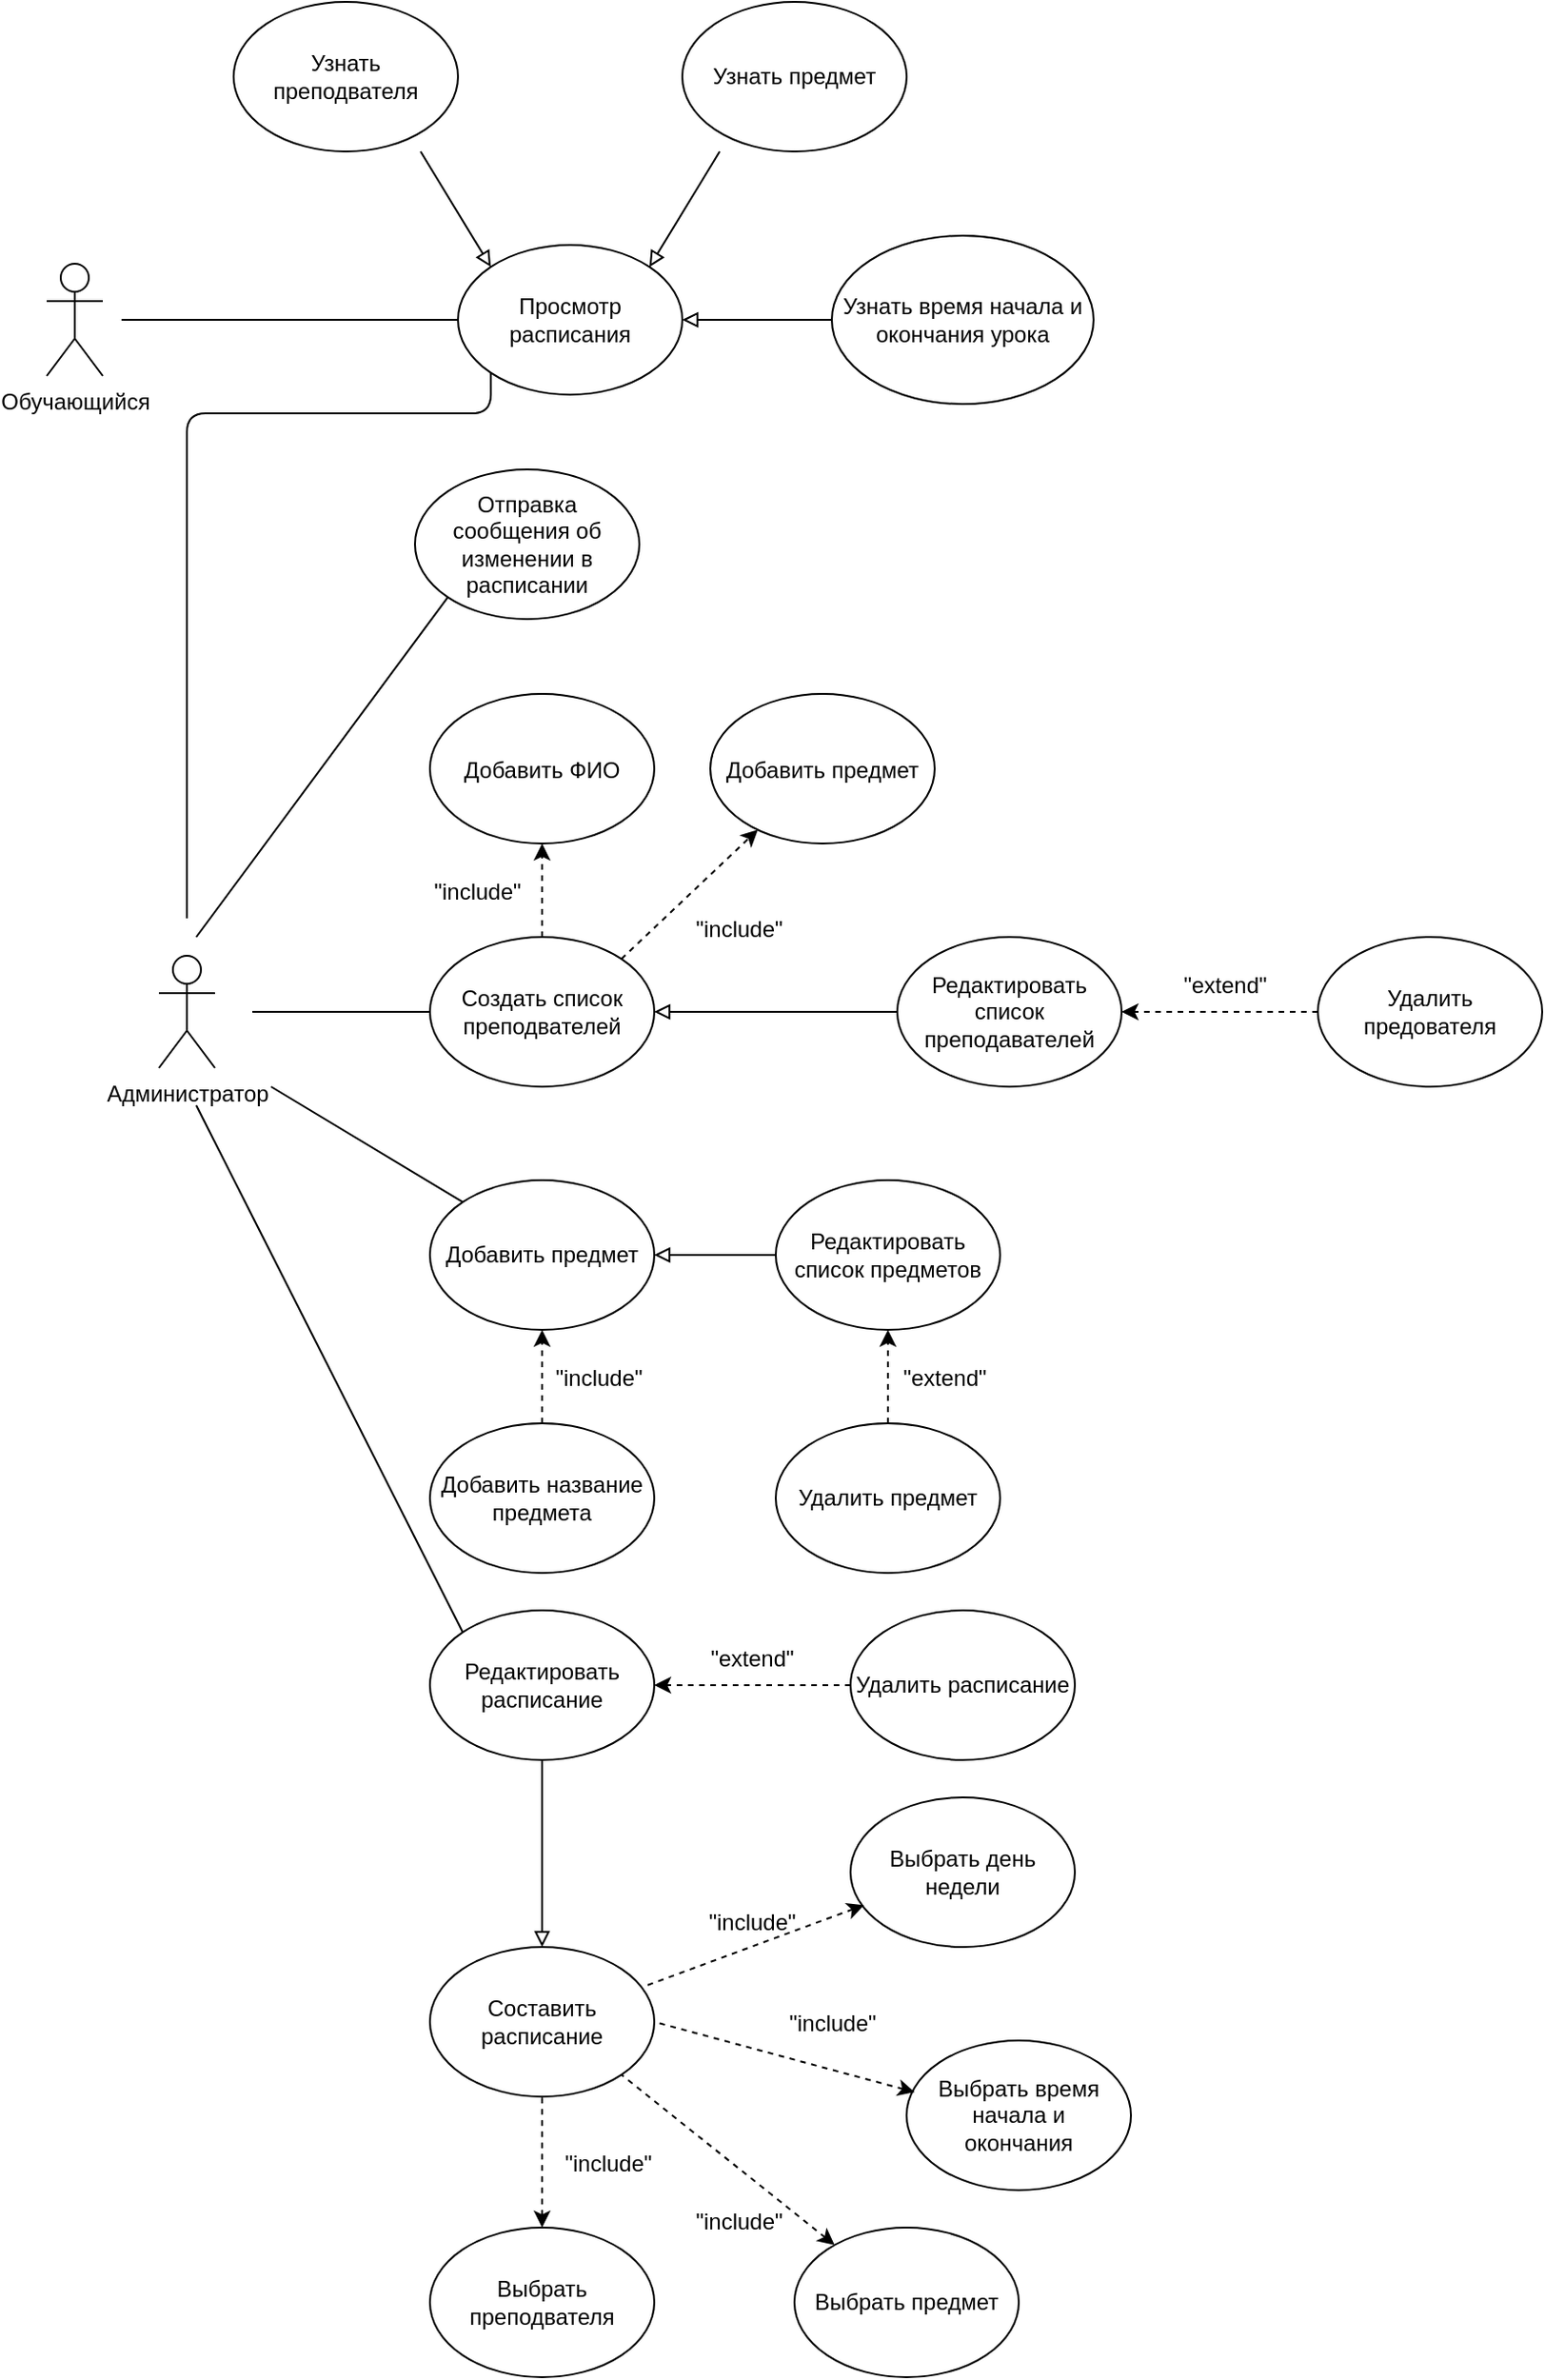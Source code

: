 <mxfile version="15.9.1" type="github">
  <diagram id="U9YUFdOewFuoNrLno5C7" name="Page-1">
    <mxGraphModel dx="1240" dy="1812" grid="1" gridSize="10" guides="1" tooltips="1" connect="1" arrows="1" fold="1" page="1" pageScale="1" pageWidth="827" pageHeight="1169" math="0" shadow="0">
      <root>
        <mxCell id="0" />
        <mxCell id="1" parent="0" />
        <mxCell id="TM5iR6sep-qzJjjhXm-r-1" value="Обучающийся" style="shape=umlActor;verticalLabelPosition=bottom;verticalAlign=top;html=1;outlineConnect=0;strokeWidth=1;" parent="1" vertex="1">
          <mxGeometry x="130" y="30" width="30" height="60" as="geometry" />
        </mxCell>
        <mxCell id="rDwhiOrbKTiJnj6Wi6EF-13" value="" style="edgeStyle=orthogonalEdgeStyle;rounded=1;orthogonalLoop=1;jettySize=auto;html=1;endArrow=none;endFill=0;entryX=0;entryY=1;entryDx=0;entryDy=0;" edge="1" parent="1" target="TM5iR6sep-qzJjjhXm-r-4">
          <mxGeometry relative="1" as="geometry">
            <mxPoint x="205" y="380" as="sourcePoint" />
            <mxPoint x="205" y="320" as="targetPoint" />
            <Array as="points">
              <mxPoint x="205" y="110" />
              <mxPoint x="368" y="110" />
            </Array>
          </mxGeometry>
        </mxCell>
        <mxCell id="TM5iR6sep-qzJjjhXm-r-2" value="Администратор" style="shape=umlActor;verticalLabelPosition=bottom;verticalAlign=top;html=1;outlineConnect=0;strokeWidth=1;" parent="1" vertex="1">
          <mxGeometry x="190" y="400" width="30" height="60" as="geometry" />
        </mxCell>
        <mxCell id="TM5iR6sep-qzJjjhXm-r-4" value="Просмотр расписания" style="ellipse;whiteSpace=wrap;html=1;strokeWidth=1;" parent="1" vertex="1">
          <mxGeometry x="350" y="20" width="120" height="80" as="geometry" />
        </mxCell>
        <mxCell id="TM5iR6sep-qzJjjhXm-r-10" value="Узнать преподвателя" style="ellipse;whiteSpace=wrap;html=1;strokeWidth=1;" parent="1" vertex="1">
          <mxGeometry x="230" y="-110" width="120" height="80" as="geometry" />
        </mxCell>
        <mxCell id="TM5iR6sep-qzJjjhXm-r-11" value="Узнать предмет" style="ellipse;whiteSpace=wrap;html=1;strokeWidth=1;" parent="1" vertex="1">
          <mxGeometry x="470" y="-110" width="120" height="80" as="geometry" />
        </mxCell>
        <mxCell id="TM5iR6sep-qzJjjhXm-r-12" value="" style="endArrow=block;html=1;rounded=0;endFill=0;entryX=1;entryY=0;entryDx=0;entryDy=0;strokeWidth=1;" parent="1" target="TM5iR6sep-qzJjjhXm-r-4" edge="1">
          <mxGeometry width="50" height="50" relative="1" as="geometry">
            <mxPoint x="490" y="-30" as="sourcePoint" />
            <mxPoint x="500.5" y="90" as="targetPoint" />
          </mxGeometry>
        </mxCell>
        <mxCell id="TM5iR6sep-qzJjjhXm-r-13" value="" style="endArrow=block;html=1;rounded=0;endFill=0;entryX=0;entryY=0;entryDx=0;entryDy=0;strokeWidth=1;" parent="1" target="TM5iR6sep-qzJjjhXm-r-4" edge="1">
          <mxGeometry width="50" height="50" relative="1" as="geometry">
            <mxPoint x="330" y="-30" as="sourcePoint" />
            <mxPoint x="399.996" y="110.004" as="targetPoint" />
          </mxGeometry>
        </mxCell>
        <mxCell id="TM5iR6sep-qzJjjhXm-r-15" value="Узнать время начала и окончания урока" style="ellipse;whiteSpace=wrap;html=1;strokeWidth=1;" parent="1" vertex="1">
          <mxGeometry x="550" y="15" width="140" height="90" as="geometry" />
        </mxCell>
        <mxCell id="TM5iR6sep-qzJjjhXm-r-16" value="" style="endArrow=block;html=1;rounded=0;endFill=0;entryX=1;entryY=0.5;entryDx=0;entryDy=0;strokeWidth=1;exitX=0;exitY=0.5;exitDx=0;exitDy=0;" parent="1" target="TM5iR6sep-qzJjjhXm-r-4" edge="1" source="TM5iR6sep-qzJjjhXm-r-15">
          <mxGeometry width="50" height="50" relative="1" as="geometry">
            <mxPoint x="280" y="60" as="sourcePoint" />
            <mxPoint x="377.574" y="98.284" as="targetPoint" />
          </mxGeometry>
        </mxCell>
        <mxCell id="TM5iR6sep-qzJjjhXm-r-17" value="" style="endArrow=none;html=1;strokeWidth=1;exitX=0;exitY=1;exitDx=0;exitDy=0;rounded=1;" parent="1" source="TM5iR6sep-qzJjjhXm-r-18" edge="1">
          <mxGeometry width="50" height="50" relative="1" as="geometry">
            <mxPoint x="140" y="330" as="sourcePoint" />
            <mxPoint x="210" y="390" as="targetPoint" />
            <Array as="points" />
          </mxGeometry>
        </mxCell>
        <mxCell id="TM5iR6sep-qzJjjhXm-r-18" value="Отправка сообщения об изменении в расписании" style="ellipse;whiteSpace=wrap;html=1;strokeWidth=1;" parent="1" vertex="1">
          <mxGeometry x="327" y="140" width="120" height="80" as="geometry" />
        </mxCell>
        <mxCell id="TM5iR6sep-qzJjjhXm-r-32" value="&lt;font face=&quot;Helvetica&quot;&gt;Создать список преподвателей&lt;/font&gt;" style="ellipse;whiteSpace=wrap;html=1;fontFamily=Times New Roman;strokeWidth=1;" parent="1" vertex="1">
          <mxGeometry x="335" y="390" width="120" height="80" as="geometry" />
        </mxCell>
        <mxCell id="TM5iR6sep-qzJjjhXm-r-33" value="" style="endArrow=none;html=1;rounded=0;fontFamily=Times New Roman;strokeWidth=1;entryX=0;entryY=0.5;entryDx=0;entryDy=0;" parent="1" target="TM5iR6sep-qzJjjhXm-r-32" edge="1">
          <mxGeometry width="50" height="50" relative="1" as="geometry">
            <mxPoint x="240" y="430" as="sourcePoint" />
            <mxPoint x="335" y="429.5" as="targetPoint" />
          </mxGeometry>
        </mxCell>
        <mxCell id="TM5iR6sep-qzJjjhXm-r-35" value="&lt;font style=&quot;font-size: 12px&quot;&gt;Добавить ФИО&lt;/font&gt;" style="ellipse;whiteSpace=wrap;html=1;fontFamily=Helvetica;fontSize=14;strokeWidth=1;" parent="1" vertex="1">
          <mxGeometry x="335" y="260" width="120" height="80" as="geometry" />
        </mxCell>
        <mxCell id="TM5iR6sep-qzJjjhXm-r-36" value="&lt;font style=&quot;font-size: 12px&quot;&gt;Добавить предмет&lt;/font&gt;" style="ellipse;whiteSpace=wrap;html=1;fontFamily=Helvetica;fontSize=14;strokeWidth=1;" parent="1" vertex="1">
          <mxGeometry x="485" y="260" width="120" height="80" as="geometry" />
        </mxCell>
        <mxCell id="TM5iR6sep-qzJjjhXm-r-37" value="" style="endArrow=classic;html=1;rounded=0;fontFamily=Helvetica;fontSize=12;strokeWidth=1;entryX=0.5;entryY=1;entryDx=0;entryDy=0;exitX=0.5;exitY=0;exitDx=0;exitDy=0;dashed=1;" parent="1" source="TM5iR6sep-qzJjjhXm-r-32" target="TM5iR6sep-qzJjjhXm-r-35" edge="1">
          <mxGeometry width="50" height="50" relative="1" as="geometry">
            <mxPoint x="235" y="350" as="sourcePoint" />
            <mxPoint x="285" y="300" as="targetPoint" />
          </mxGeometry>
        </mxCell>
        <mxCell id="TM5iR6sep-qzJjjhXm-r-38" value="" style="endArrow=classic;html=1;rounded=0;fontFamily=Helvetica;fontSize=12;strokeWidth=1;exitX=1;exitY=0;exitDx=0;exitDy=0;dashed=1;" parent="1" source="TM5iR6sep-qzJjjhXm-r-32" target="TM5iR6sep-qzJjjhXm-r-36" edge="1">
          <mxGeometry width="50" height="50" relative="1" as="geometry">
            <mxPoint x="405" y="400" as="sourcePoint" />
            <mxPoint x="405" y="350" as="targetPoint" />
          </mxGeometry>
        </mxCell>
        <mxCell id="TM5iR6sep-qzJjjhXm-r-39" value="&lt;h3&gt;&lt;font style=&quot;font-weight: normal ; font-size: 12px&quot;&gt;&quot;include&quot;&lt;/font&gt;&lt;/h3&gt;" style="text;html=1;align=center;verticalAlign=middle;resizable=0;points=[];autosize=1;strokeColor=none;fillColor=none;rotation=0;strokeWidth=1;" parent="1" vertex="1">
          <mxGeometry x="330" y="340" width="60" height="50" as="geometry" />
        </mxCell>
        <mxCell id="TM5iR6sep-qzJjjhXm-r-40" value="&lt;h3&gt;&lt;font style=&quot;font-weight: normal ; font-size: 12px&quot;&gt;&quot;include&quot;&lt;/font&gt;&lt;/h3&gt;" style="text;html=1;align=center;verticalAlign=middle;resizable=0;points=[];autosize=1;strokeColor=none;fillColor=none;rotation=0;strokeWidth=1;" parent="1" vertex="1">
          <mxGeometry x="470" y="360" width="60" height="50" as="geometry" />
        </mxCell>
        <mxCell id="TM5iR6sep-qzJjjhXm-r-41" value="Добавить предмет" style="ellipse;whiteSpace=wrap;html=1;fontFamily=Helvetica;fontSize=12;strokeWidth=1;" parent="1" vertex="1">
          <mxGeometry x="335" y="520" width="120" height="80" as="geometry" />
        </mxCell>
        <mxCell id="TM5iR6sep-qzJjjhXm-r-45" value="" style="edgeStyle=orthogonalEdgeStyle;rounded=0;orthogonalLoop=1;jettySize=auto;html=1;fontFamily=Helvetica;fontSize=12;startArrow=none;startFill=0;endArrow=classic;endFill=1;strokeWidth=1;dashed=1;" parent="1" source="TM5iR6sep-qzJjjhXm-r-44" target="TM5iR6sep-qzJjjhXm-r-41" edge="1">
          <mxGeometry relative="1" as="geometry" />
        </mxCell>
        <mxCell id="TM5iR6sep-qzJjjhXm-r-44" value="Добавить название предмета" style="ellipse;whiteSpace=wrap;html=1;fontFamily=Helvetica;fontSize=12;strokeWidth=1;" parent="1" vertex="1">
          <mxGeometry x="335" y="650" width="120" height="80" as="geometry" />
        </mxCell>
        <mxCell id="TM5iR6sep-qzJjjhXm-r-46" value="&lt;h3&gt;&lt;font style=&quot;font-weight: normal ; font-size: 12px&quot;&gt;&quot;include&quot;&lt;/font&gt;&lt;/h3&gt;" style="text;html=1;align=center;verticalAlign=middle;resizable=0;points=[];autosize=1;strokeColor=none;fillColor=none;rotation=0;strokeWidth=1;" parent="1" vertex="1">
          <mxGeometry x="395" y="600" width="60" height="50" as="geometry" />
        </mxCell>
        <mxCell id="TM5iR6sep-qzJjjhXm-r-53" value="Редактировать список преподавателей" style="ellipse;whiteSpace=wrap;html=1;fontFamily=Helvetica;fontSize=12;strokeWidth=1;" parent="1" vertex="1">
          <mxGeometry x="585" y="390" width="120" height="80" as="geometry" />
        </mxCell>
        <mxCell id="TM5iR6sep-qzJjjhXm-r-54" value="Удалить предователя" style="ellipse;whiteSpace=wrap;html=1;fontFamily=Helvetica;fontSize=12;strokeWidth=1;" parent="1" vertex="1">
          <mxGeometry x="810" y="390" width="120" height="80" as="geometry" />
        </mxCell>
        <mxCell id="TM5iR6sep-qzJjjhXm-r-55" value="" style="endArrow=block;html=1;rounded=0;fontFamily=Helvetica;fontSize=12;strokeWidth=1;entryX=1;entryY=0.5;entryDx=0;entryDy=0;exitX=0;exitY=0.5;exitDx=0;exitDy=0;endFill=0;" parent="1" source="TM5iR6sep-qzJjjhXm-r-53" target="TM5iR6sep-qzJjjhXm-r-32" edge="1">
          <mxGeometry width="50" height="50" relative="1" as="geometry">
            <mxPoint x="215" y="530" as="sourcePoint" />
            <mxPoint x="265" y="480" as="targetPoint" />
          </mxGeometry>
        </mxCell>
        <mxCell id="TM5iR6sep-qzJjjhXm-r-56" value="" style="endArrow=classic;html=1;rounded=0;fontFamily=Helvetica;fontSize=12;strokeWidth=1;entryX=1;entryY=0.5;entryDx=0;entryDy=0;exitX=0;exitY=0.5;exitDx=0;exitDy=0;dashed=1;" parent="1" source="TM5iR6sep-qzJjjhXm-r-54" target="TM5iR6sep-qzJjjhXm-r-53" edge="1">
          <mxGeometry width="50" height="50" relative="1" as="geometry">
            <mxPoint x="655" y="480" as="sourcePoint" />
            <mxPoint x="455" y="470" as="targetPoint" />
          </mxGeometry>
        </mxCell>
        <mxCell id="TM5iR6sep-qzJjjhXm-r-57" value="&lt;h3&gt;&lt;font style=&quot;font-weight: normal ; font-size: 12px&quot;&gt;&quot;extend&quot;&lt;/font&gt;&lt;/h3&gt;" style="text;html=1;align=center;verticalAlign=middle;resizable=0;points=[];autosize=1;strokeColor=none;fillColor=none;rotation=0;strokeWidth=1;" parent="1" vertex="1">
          <mxGeometry x="730" y="390" width="60" height="50" as="geometry" />
        </mxCell>
        <mxCell id="TM5iR6sep-qzJjjhXm-r-63" value="" style="edgeStyle=orthogonalEdgeStyle;rounded=0;orthogonalLoop=1;jettySize=auto;html=1;fontFamily=Helvetica;fontSize=12;startArrow=none;startFill=0;endArrow=block;endFill=0;strokeWidth=1;" parent="1" source="TM5iR6sep-qzJjjhXm-r-62" target="TM5iR6sep-qzJjjhXm-r-41" edge="1">
          <mxGeometry relative="1" as="geometry" />
        </mxCell>
        <mxCell id="TM5iR6sep-qzJjjhXm-r-62" value="Редактировать список предметов" style="ellipse;whiteSpace=wrap;html=1;fontFamily=Helvetica;fontSize=12;strokeWidth=1;" parent="1" vertex="1">
          <mxGeometry x="520" y="520" width="120" height="80" as="geometry" />
        </mxCell>
        <mxCell id="TM5iR6sep-qzJjjhXm-r-65" value="" style="edgeStyle=orthogonalEdgeStyle;rounded=0;orthogonalLoop=1;jettySize=auto;html=1;fontFamily=Helvetica;fontSize=12;startArrow=none;startFill=0;endArrow=classic;endFill=1;strokeWidth=1;dashed=1;" parent="1" source="TM5iR6sep-qzJjjhXm-r-64" target="TM5iR6sep-qzJjjhXm-r-62" edge="1">
          <mxGeometry relative="1" as="geometry" />
        </mxCell>
        <mxCell id="TM5iR6sep-qzJjjhXm-r-64" value="Удалить предмет" style="ellipse;whiteSpace=wrap;html=1;fontFamily=Helvetica;fontSize=12;strokeWidth=1;" parent="1" vertex="1">
          <mxGeometry x="520" y="650" width="120" height="80" as="geometry" />
        </mxCell>
        <mxCell id="TM5iR6sep-qzJjjhXm-r-66" value="&lt;h3&gt;&lt;font style=&quot;font-weight: normal ; font-size: 12px&quot;&gt;&quot;extend&quot;&lt;/font&gt;&lt;/h3&gt;" style="text;html=1;align=center;verticalAlign=middle;resizable=0;points=[];autosize=1;strokeColor=none;fillColor=none;rotation=0;strokeWidth=1;" parent="1" vertex="1">
          <mxGeometry x="580" y="600" width="60" height="50" as="geometry" />
        </mxCell>
        <mxCell id="rDwhiOrbKTiJnj6Wi6EF-7" value="" style="group" vertex="1" connectable="0" parent="1">
          <mxGeometry x="335" y="750" width="375" height="410" as="geometry" />
        </mxCell>
        <mxCell id="TM5iR6sep-qzJjjhXm-r-19" value="Составить расписание" style="ellipse;whiteSpace=wrap;html=1;strokeWidth=1;" parent="rDwhiOrbKTiJnj6Wi6EF-7" vertex="1">
          <mxGeometry y="180" width="120" height="80" as="geometry" />
        </mxCell>
        <mxCell id="TM5iR6sep-qzJjjhXm-r-20" value="Выбрать время начала и &lt;br&gt;окончания&lt;span style=&quot;color: rgba(0 , 0 , 0 , 0) ; font-family: monospace ; font-size: 0px&quot;&gt;%3CmxGraphModel%3E%3Croot%3E%3CmxCell%20id%3D%220%22%2F%3E%3CmxCell%20id%3D%221%22%20parent%3D%220%22%2F%3E%3CmxCell%20id%3D%222%22%20value%3D%22%D0%9F%D1%80%D0%BE%D1%81%D0%BC%D0%BE%D1%82%D1%80%20%D1%80%D0%B0%D1%81%D0%BF%D0%B8%D1%81%D0%B0%D0%BD%D0%B8%D1%8F%22%20style%3D%22ellipse%3BwhiteSpace%3Dwrap%3Bhtml%3D1%3B%22%20vertex%3D%221%22%20parent%3D%221%22%3E%3CmxGeometry%20x%3D%22310%22%20y%3D%2260%22%20width%3D%22120%22%20height%3D%2280%22%20as%3D%22geometry%22%2F%3E%3C%2FmxCell%3E%3C%2Froot%3E%3C%2FmxGraphModel%3E&lt;/span&gt;" style="ellipse;whiteSpace=wrap;html=1;strokeWidth=1;" parent="rDwhiOrbKTiJnj6Wi6EF-7" vertex="1">
          <mxGeometry x="255" y="230" width="120" height="80" as="geometry" />
        </mxCell>
        <mxCell id="TM5iR6sep-qzJjjhXm-r-21" value="Выбрать преподвателя&lt;span style=&quot;color: rgba(0 , 0 , 0 , 0) ; font-family: monospace ; font-size: 0px&quot;&gt;%3CmxGraphModel%3E%3Croot%3E%3CmxCell%20id%3D%220%22%2F%3E%3CmxCell%20id%3D%221%22%20parent%3D%220%22%2F%3E%3CmxCell%20id%3D%222%22%20value%3D%22%D0%9F%D1%80%D0%BE%D1%81%D0%BC%D0%BE%D1%82%D1%80%20%D1%80%D0%B0%D1%81%D0%BF%D0%B8%D1%81%D0%B0%D0%BD%D0%B8%D1%8F%22%20style%3D%22ellipse%3BwhiteSpace%3Dwrap%3Bhtml%3D1%3B%22%20vertex%3D%221%22%20parent%3D%221%22%3E%3CmxGeometry%20x%3D%22310%22%20y%3D%2260%22%20width%3D%22120%22%20height%3D%2280%22%20as%3D%22geometry%22%2F%3E%3C%2FmxCell%3E%3C%2Froot%3E%3C%2FmxGraphMod&lt;/span&gt;" style="ellipse;whiteSpace=wrap;html=1;strokeWidth=1;" parent="rDwhiOrbKTiJnj6Wi6EF-7" vertex="1">
          <mxGeometry y="330" width="120" height="80" as="geometry" />
        </mxCell>
        <mxCell id="TM5iR6sep-qzJjjhXm-r-22" value="Выбрать предмет&lt;span style=&quot;color: rgba(0 , 0 , 0 , 0) ; font-family: monospace ; font-size: 0px&quot;&gt;%3CmxGraphModel%3E%3Croot%3E%3CmxCell%20id%3D%220%22%2F%3E%3CmxCell%20id%3D%221%22%20parent%3D%220%22%2F%3E%3CmxCell%20id%3D%222%22%20value%3D%22%D0%9F%D1%80%D0%BE%D1%81%D0%BC%D0%BE%D1%82%D1%80%20%D1%80%D0%B0%D1%81%D0%BF%D0%B8%D1%81%D0%B0%D0%BD%D0%B8%D1%8F%22%20style%3D%22ellipse%3BwhiteSpace%3Dwrap%3Bhtml%3D1%3B%22%20vertex%3D%221%22%20parent%3D%221%22%3E%3CmxGeometry%20x%3D%22310%22%20y%3D%2260%22%20width%3D%22120%22%20height%3D%2280%22%20as%3D%22geometry%22%2F%3E%3C%2FmxCell%3E%3C%2Froot%3E%3C%2FmxGraphMod&lt;/span&gt;" style="ellipse;whiteSpace=wrap;html=1;strokeWidth=1;" parent="rDwhiOrbKTiJnj6Wi6EF-7" vertex="1">
          <mxGeometry x="195" y="330" width="120" height="80" as="geometry" />
        </mxCell>
        <mxCell id="TM5iR6sep-qzJjjhXm-r-47" value="Редактировать расписание" style="ellipse;whiteSpace=wrap;html=1;fontFamily=Helvetica;fontSize=12;strokeWidth=1;" parent="rDwhiOrbKTiJnj6Wi6EF-7" vertex="1">
          <mxGeometry width="120" height="80" as="geometry" />
        </mxCell>
        <mxCell id="TM5iR6sep-qzJjjhXm-r-48" value="" style="endArrow=block;html=1;rounded=0;fontFamily=Helvetica;fontSize=12;strokeWidth=1;exitX=0.5;exitY=1;exitDx=0;exitDy=0;endFill=0;" parent="rDwhiOrbKTiJnj6Wi6EF-7" source="TM5iR6sep-qzJjjhXm-r-47" target="TM5iR6sep-qzJjjhXm-r-19" edge="1">
          <mxGeometry width="50" height="50" relative="1" as="geometry">
            <mxPoint x="170" y="260" as="sourcePoint" />
            <mxPoint x="220" y="210" as="targetPoint" />
          </mxGeometry>
        </mxCell>
        <mxCell id="TM5iR6sep-qzJjjhXm-r-59" value="" style="edgeStyle=orthogonalEdgeStyle;rounded=0;orthogonalLoop=1;jettySize=auto;html=1;dashed=1;fontFamily=Helvetica;fontSize=12;startArrow=none;startFill=0;endArrow=classic;endFill=1;strokeWidth=1;entryX=1;entryY=0.5;entryDx=0;entryDy=0;" parent="rDwhiOrbKTiJnj6Wi6EF-7" source="TM5iR6sep-qzJjjhXm-r-49" target="TM5iR6sep-qzJjjhXm-r-47" edge="1">
          <mxGeometry relative="1" as="geometry">
            <mxPoint x="-90" y="40" as="targetPoint" />
            <Array as="points">
              <mxPoint x="155" y="40" />
              <mxPoint x="155" y="40" />
            </Array>
          </mxGeometry>
        </mxCell>
        <mxCell id="TM5iR6sep-qzJjjhXm-r-49" value="Удалить расписание" style="ellipse;whiteSpace=wrap;html=1;fontFamily=Helvetica;fontSize=12;strokeWidth=1;" parent="rDwhiOrbKTiJnj6Wi6EF-7" vertex="1">
          <mxGeometry x="225" width="120" height="80" as="geometry" />
        </mxCell>
        <mxCell id="TM5iR6sep-qzJjjhXm-r-50" value="Выбрать день недели" style="ellipse;whiteSpace=wrap;html=1;strokeWidth=1;" parent="rDwhiOrbKTiJnj6Wi6EF-7" vertex="1">
          <mxGeometry x="225" y="100" width="120" height="80" as="geometry" />
        </mxCell>
        <mxCell id="TM5iR6sep-qzJjjhXm-r-51" value="" style="endArrow=none;dashed=1;html=1;strokeWidth=1;rounded=0;endFill=0;startArrow=classic;startFill=1;entryX=0.97;entryY=0.255;entryDx=0;entryDy=0;exitX=0.06;exitY=0.72;exitDx=0;exitDy=0;entryPerimeter=0;exitPerimeter=0;" parent="rDwhiOrbKTiJnj6Wi6EF-7" target="TM5iR6sep-qzJjjhXm-r-19" edge="1" source="TM5iR6sep-qzJjjhXm-r-50">
          <mxGeometry width="50" height="50" relative="1" as="geometry">
            <mxPoint x="-90" y="130" as="sourcePoint" />
            <mxPoint x="10" y="230" as="targetPoint" />
          </mxGeometry>
        </mxCell>
        <mxCell id="TM5iR6sep-qzJjjhXm-r-60" value="&lt;h3&gt;&lt;font style=&quot;font-weight: normal ; font-size: 12px&quot;&gt;&quot;extend&quot;&lt;/font&gt;&lt;/h3&gt;" style="text;html=1;align=center;verticalAlign=middle;resizable=0;points=[];autosize=1;strokeColor=none;fillColor=none;rotation=0;strokeWidth=1;" parent="rDwhiOrbKTiJnj6Wi6EF-7" vertex="1">
          <mxGeometry x="142" width="60" height="50" as="geometry" />
        </mxCell>
        <mxCell id="rDwhiOrbKTiJnj6Wi6EF-4" value="" style="group" vertex="1" connectable="0" parent="rDwhiOrbKTiJnj6Wi6EF-7">
          <mxGeometry x="65" y="270" width="60" height="50" as="geometry" />
        </mxCell>
        <mxCell id="TM5iR6sep-qzJjjhXm-r-28" value="&lt;h3&gt;&lt;font style=&quot;font-weight: normal ; font-size: 12px&quot;&gt;&quot;include&quot;&lt;/font&gt;&lt;/h3&gt;" style="text;html=1;align=center;verticalAlign=middle;resizable=0;points=[];autosize=1;strokeColor=none;fillColor=none;rotation=0;strokeWidth=1;" parent="rDwhiOrbKTiJnj6Wi6EF-4" vertex="1">
          <mxGeometry width="60" height="50" as="geometry" />
        </mxCell>
        <mxCell id="TM5iR6sep-qzJjjhXm-r-27" value="&lt;h3&gt;&lt;font style=&quot;font-weight: normal ; font-size: 12px&quot;&gt;&quot;include&quot;&lt;/font&gt;&lt;/h3&gt;" style="text;html=1;align=center;verticalAlign=middle;resizable=0;points=[];autosize=1;strokeColor=none;fillColor=none;rotation=0;strokeWidth=1;" parent="rDwhiOrbKTiJnj6Wi6EF-7" vertex="1">
          <mxGeometry x="142" y="141" width="60" height="50" as="geometry" />
        </mxCell>
        <mxCell id="TM5iR6sep-qzJjjhXm-r-23" value="" style="endArrow=none;dashed=1;html=1;strokeWidth=1;rounded=0;endFill=0;startArrow=classic;startFill=1;entryX=1;entryY=1;entryDx=0;entryDy=0;" parent="rDwhiOrbKTiJnj6Wi6EF-7" source="TM5iR6sep-qzJjjhXm-r-22" target="TM5iR6sep-qzJjjhXm-r-19" edge="1">
          <mxGeometry width="50" height="50" relative="1" as="geometry">
            <mxPoint x="-90" y="220" as="sourcePoint" />
            <mxPoint x="-10" y="220" as="targetPoint" />
          </mxGeometry>
        </mxCell>
        <mxCell id="TM5iR6sep-qzJjjhXm-r-24" value="&lt;h3&gt;&lt;font style=&quot;font-weight: normal ; font-size: 12px&quot;&gt;&quot;include&quot;&lt;/font&gt;&lt;/h3&gt;" style="text;html=1;align=center;verticalAlign=middle;resizable=0;points=[];autosize=1;strokeColor=none;fillColor=none;strokeWidth=1;" parent="rDwhiOrbKTiJnj6Wi6EF-7" vertex="1">
          <mxGeometry x="135" y="301" width="60" height="50" as="geometry" />
        </mxCell>
        <mxCell id="rDwhiOrbKTiJnj6Wi6EF-5" value="" style="endArrow=none;dashed=1;html=1;strokeWidth=1;rounded=0;endFill=0;startArrow=classic;startFill=1;entryX=1;entryY=0.5;entryDx=0;entryDy=0;exitX=0.036;exitY=0.345;exitDx=0;exitDy=0;exitPerimeter=0;" edge="1" parent="rDwhiOrbKTiJnj6Wi6EF-7" source="TM5iR6sep-qzJjjhXm-r-20" target="TM5iR6sep-qzJjjhXm-r-19">
          <mxGeometry width="50" height="50" relative="1" as="geometry">
            <mxPoint x="226.642" y="349.242" as="sourcePoint" />
            <mxPoint x="112.426" y="258.284" as="targetPoint" />
          </mxGeometry>
        </mxCell>
        <mxCell id="rDwhiOrbKTiJnj6Wi6EF-6" value="&lt;h3&gt;&lt;font style=&quot;font-weight: normal ; font-size: 12px&quot;&gt;&quot;include&quot;&lt;/font&gt;&lt;/h3&gt;" style="text;html=1;align=center;verticalAlign=middle;resizable=0;points=[];autosize=1;strokeColor=none;fillColor=none;rotation=0;strokeWidth=1;" vertex="1" parent="rDwhiOrbKTiJnj6Wi6EF-7">
          <mxGeometry x="185" y="195" width="60" height="50" as="geometry" />
        </mxCell>
        <mxCell id="TM5iR6sep-qzJjjhXm-r-31" value="" style="endArrow=none;dashed=1;html=1;strokeWidth=1;rounded=0;endFill=0;startArrow=classic;startFill=1;exitX=0.5;exitY=0;exitDx=0;exitDy=0;entryX=0.5;entryY=1;entryDx=0;entryDy=0;" parent="rDwhiOrbKTiJnj6Wi6EF-7" source="TM5iR6sep-qzJjjhXm-r-21" target="TM5iR6sep-qzJjjhXm-r-19" edge="1">
          <mxGeometry width="50" height="50" relative="1" as="geometry">
            <mxPoint x="536.619" y="1080.187" as="sourcePoint" />
            <mxPoint x="625" y="1019" as="targetPoint" />
          </mxGeometry>
        </mxCell>
        <mxCell id="rDwhiOrbKTiJnj6Wi6EF-8" value="" style="endArrow=none;html=1;rounded=0;endFill=0;entryX=0;entryY=0;entryDx=0;entryDy=0;" edge="1" parent="1" target="TM5iR6sep-qzJjjhXm-r-41">
          <mxGeometry width="50" height="50" relative="1" as="geometry">
            <mxPoint x="250" y="470" as="sourcePoint" />
            <mxPoint x="470" y="680" as="targetPoint" />
          </mxGeometry>
        </mxCell>
        <mxCell id="rDwhiOrbKTiJnj6Wi6EF-9" value="" style="endArrow=none;html=1;rounded=0;exitX=0;exitY=0;exitDx=0;exitDy=0;" edge="1" parent="1" source="TM5iR6sep-qzJjjhXm-r-47">
          <mxGeometry width="50" height="50" relative="1" as="geometry">
            <mxPoint x="420" y="730" as="sourcePoint" />
            <mxPoint x="210" y="480" as="targetPoint" />
          </mxGeometry>
        </mxCell>
        <mxCell id="rDwhiOrbKTiJnj6Wi6EF-10" value="" style="endArrow=none;html=1;rounded=1;entryX=0;entryY=0.5;entryDx=0;entryDy=0;" edge="1" parent="1" target="TM5iR6sep-qzJjjhXm-r-4">
          <mxGeometry width="50" height="50" relative="1" as="geometry">
            <mxPoint x="170" y="60" as="sourcePoint" />
            <mxPoint x="610" y="-100" as="targetPoint" />
          </mxGeometry>
        </mxCell>
      </root>
    </mxGraphModel>
  </diagram>
</mxfile>
